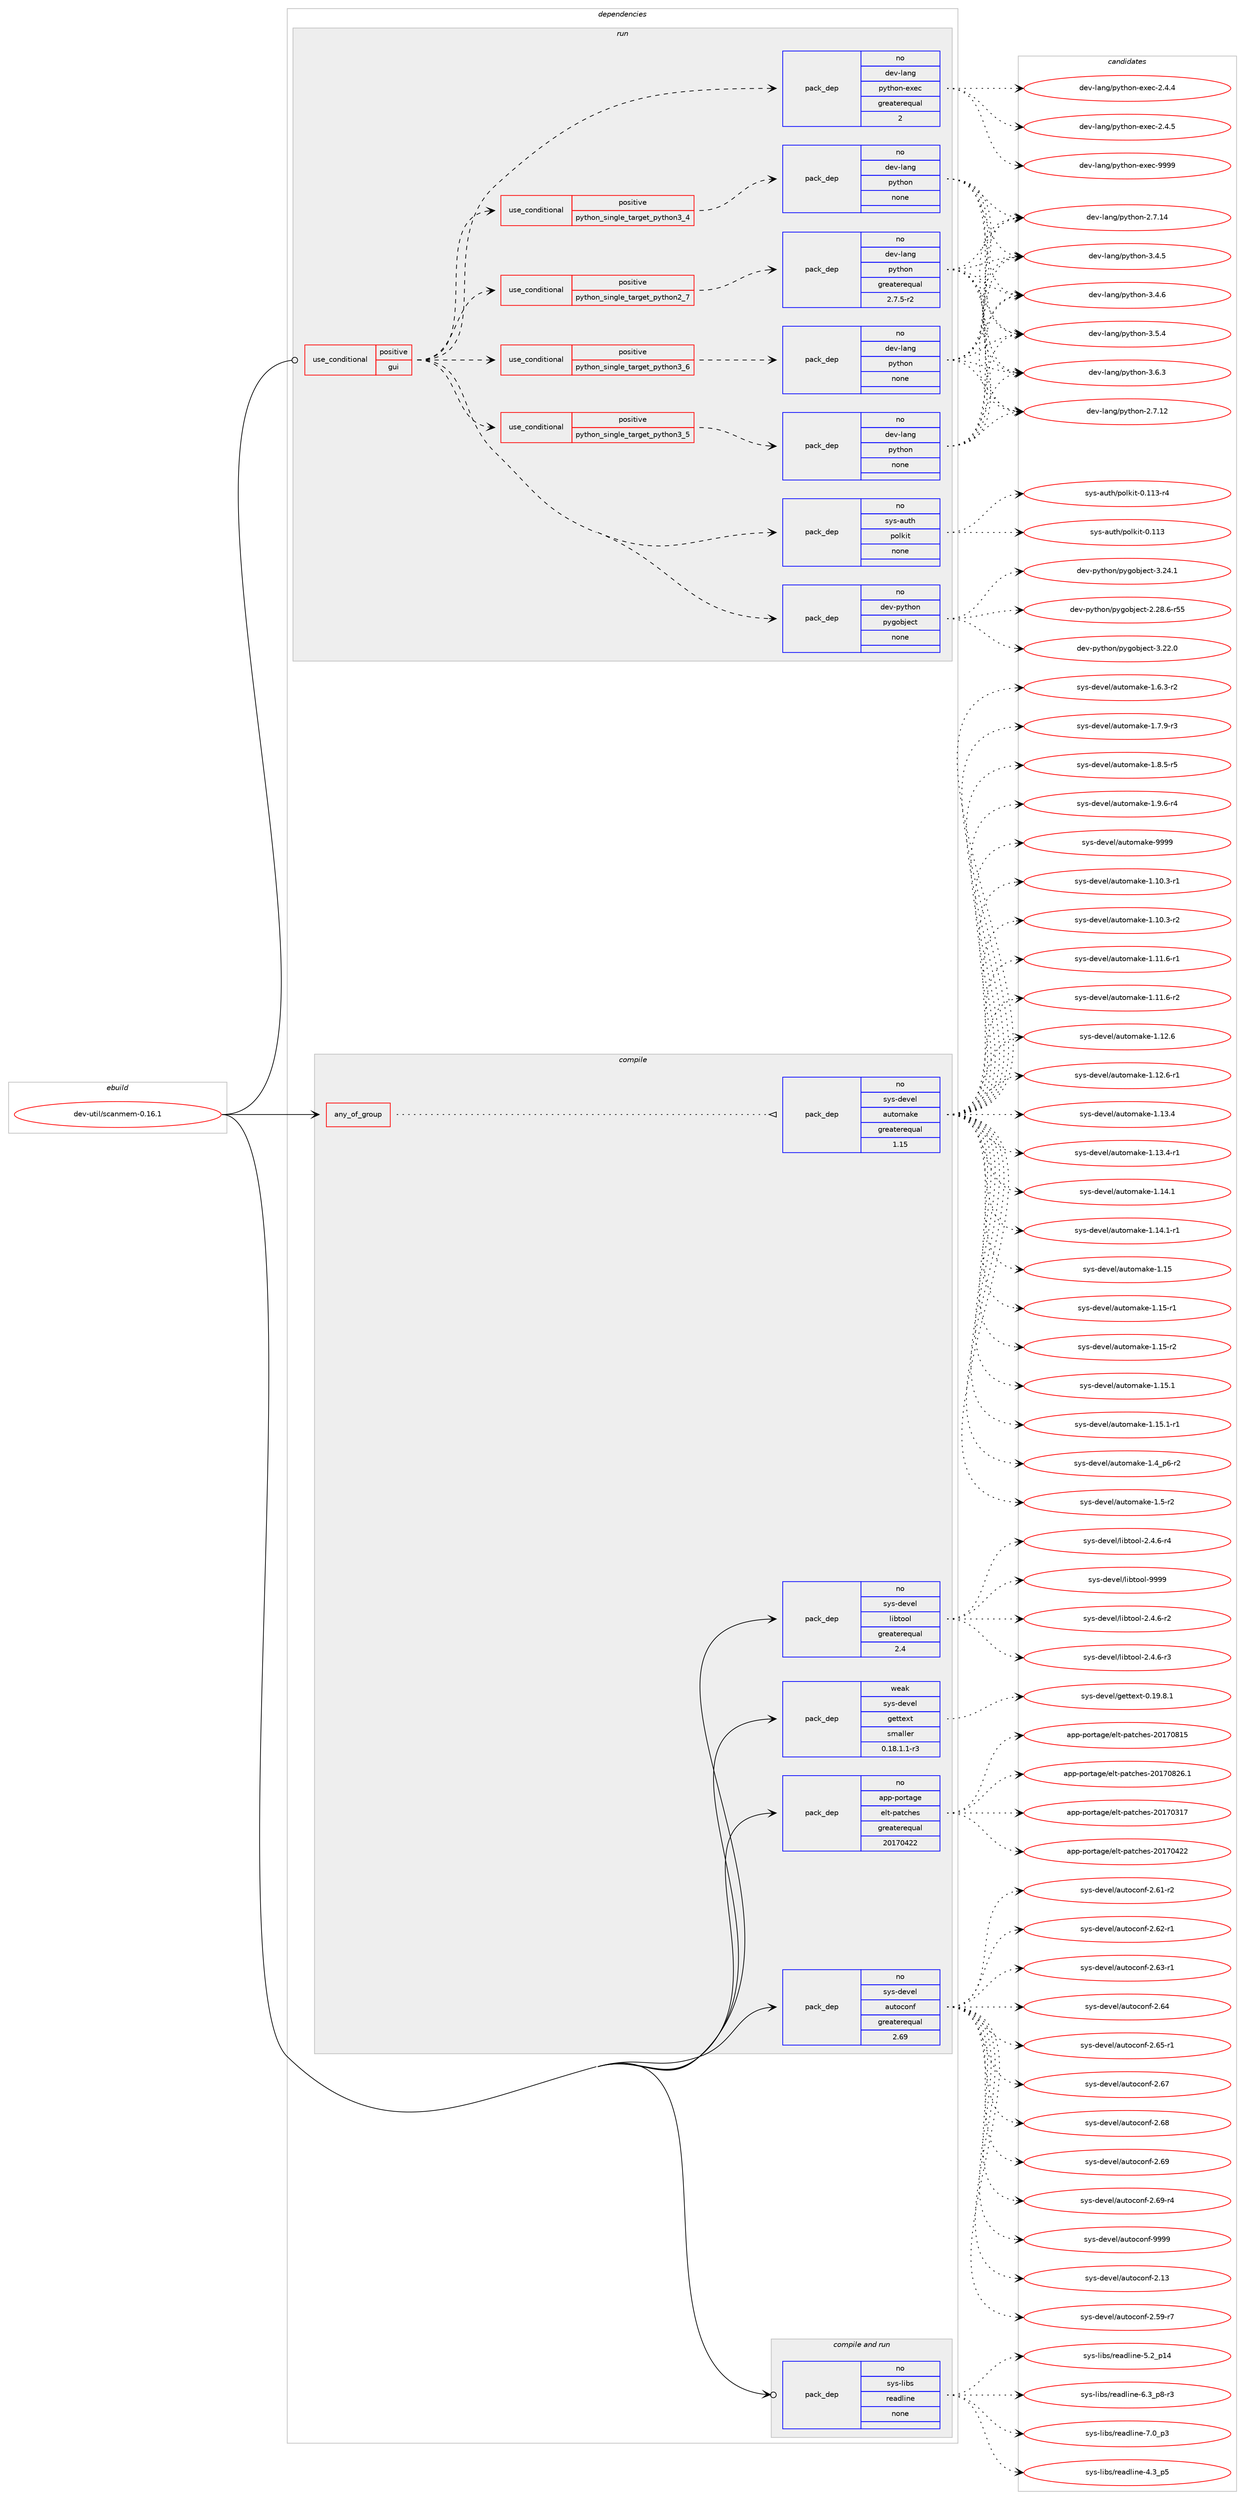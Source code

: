 digraph prolog {

# *************
# Graph options
# *************

newrank=true;
concentrate=true;
compound=true;
graph [rankdir=LR,fontname=Helvetica,fontsize=10,ranksep=1.5];#, ranksep=2.5, nodesep=0.2];
edge  [arrowhead=vee];
node  [fontname=Helvetica,fontsize=10];

# **********
# The ebuild
# **********

subgraph cluster_leftcol {
color=gray;
rank=same;
label=<<i>ebuild</i>>;
id [label="dev-util/scanmem-0.16.1", color=red, width=4, href="../dev-util/scanmem-0.16.1.svg"];
}

# ****************
# The dependencies
# ****************

subgraph cluster_midcol {
color=gray;
label=<<i>dependencies</i>>;
subgraph cluster_compile {
fillcolor="#eeeeee";
style=filled;
label=<<i>compile</i>>;
subgraph any4234 {
dependency288535 [label=<<TABLE BORDER="0" CELLBORDER="1" CELLSPACING="0" CELLPADDING="4"><TR><TD CELLPADDING="10">any_of_group</TD></TR></TABLE>>, shape=none, color=red];subgraph pack205512 {
dependency288536 [label=<<TABLE BORDER="0" CELLBORDER="1" CELLSPACING="0" CELLPADDING="4" WIDTH="220"><TR><TD ROWSPAN="6" CELLPADDING="30">pack_dep</TD></TR><TR><TD WIDTH="110">no</TD></TR><TR><TD>sys-devel</TD></TR><TR><TD>automake</TD></TR><TR><TD>greaterequal</TD></TR><TR><TD>1.15</TD></TR></TABLE>>, shape=none, color=blue];
}
dependency288535:e -> dependency288536:w [weight=20,style="dotted",arrowhead="oinv"];
}
id:e -> dependency288535:w [weight=20,style="solid",arrowhead="vee"];
subgraph pack205513 {
dependency288537 [label=<<TABLE BORDER="0" CELLBORDER="1" CELLSPACING="0" CELLPADDING="4" WIDTH="220"><TR><TD ROWSPAN="6" CELLPADDING="30">pack_dep</TD></TR><TR><TD WIDTH="110">no</TD></TR><TR><TD>app-portage</TD></TR><TR><TD>elt-patches</TD></TR><TR><TD>greaterequal</TD></TR><TR><TD>20170422</TD></TR></TABLE>>, shape=none, color=blue];
}
id:e -> dependency288537:w [weight=20,style="solid",arrowhead="vee"];
subgraph pack205514 {
dependency288538 [label=<<TABLE BORDER="0" CELLBORDER="1" CELLSPACING="0" CELLPADDING="4" WIDTH="220"><TR><TD ROWSPAN="6" CELLPADDING="30">pack_dep</TD></TR><TR><TD WIDTH="110">no</TD></TR><TR><TD>sys-devel</TD></TR><TR><TD>autoconf</TD></TR><TR><TD>greaterequal</TD></TR><TR><TD>2.69</TD></TR></TABLE>>, shape=none, color=blue];
}
id:e -> dependency288538:w [weight=20,style="solid",arrowhead="vee"];
subgraph pack205515 {
dependency288539 [label=<<TABLE BORDER="0" CELLBORDER="1" CELLSPACING="0" CELLPADDING="4" WIDTH="220"><TR><TD ROWSPAN="6" CELLPADDING="30">pack_dep</TD></TR><TR><TD WIDTH="110">no</TD></TR><TR><TD>sys-devel</TD></TR><TR><TD>libtool</TD></TR><TR><TD>greaterequal</TD></TR><TR><TD>2.4</TD></TR></TABLE>>, shape=none, color=blue];
}
id:e -> dependency288539:w [weight=20,style="solid",arrowhead="vee"];
subgraph pack205516 {
dependency288540 [label=<<TABLE BORDER="0" CELLBORDER="1" CELLSPACING="0" CELLPADDING="4" WIDTH="220"><TR><TD ROWSPAN="6" CELLPADDING="30">pack_dep</TD></TR><TR><TD WIDTH="110">weak</TD></TR><TR><TD>sys-devel</TD></TR><TR><TD>gettext</TD></TR><TR><TD>smaller</TD></TR><TR><TD>0.18.1.1-r3</TD></TR></TABLE>>, shape=none, color=blue];
}
id:e -> dependency288540:w [weight=20,style="solid",arrowhead="vee"];
}
subgraph cluster_compileandrun {
fillcolor="#eeeeee";
style=filled;
label=<<i>compile and run</i>>;
subgraph pack205517 {
dependency288541 [label=<<TABLE BORDER="0" CELLBORDER="1" CELLSPACING="0" CELLPADDING="4" WIDTH="220"><TR><TD ROWSPAN="6" CELLPADDING="30">pack_dep</TD></TR><TR><TD WIDTH="110">no</TD></TR><TR><TD>sys-libs</TD></TR><TR><TD>readline</TD></TR><TR><TD>none</TD></TR><TR><TD></TD></TR></TABLE>>, shape=none, color=blue];
}
id:e -> dependency288541:w [weight=20,style="solid",arrowhead="odotvee"];
}
subgraph cluster_run {
fillcolor="#eeeeee";
style=filled;
label=<<i>run</i>>;
subgraph cond78737 {
dependency288542 [label=<<TABLE BORDER="0" CELLBORDER="1" CELLSPACING="0" CELLPADDING="4"><TR><TD ROWSPAN="3" CELLPADDING="10">use_conditional</TD></TR><TR><TD>positive</TD></TR><TR><TD>gui</TD></TR></TABLE>>, shape=none, color=red];
subgraph cond78738 {
dependency288543 [label=<<TABLE BORDER="0" CELLBORDER="1" CELLSPACING="0" CELLPADDING="4"><TR><TD ROWSPAN="3" CELLPADDING="10">use_conditional</TD></TR><TR><TD>positive</TD></TR><TR><TD>python_single_target_python2_7</TD></TR></TABLE>>, shape=none, color=red];
subgraph pack205518 {
dependency288544 [label=<<TABLE BORDER="0" CELLBORDER="1" CELLSPACING="0" CELLPADDING="4" WIDTH="220"><TR><TD ROWSPAN="6" CELLPADDING="30">pack_dep</TD></TR><TR><TD WIDTH="110">no</TD></TR><TR><TD>dev-lang</TD></TR><TR><TD>python</TD></TR><TR><TD>greaterequal</TD></TR><TR><TD>2.7.5-r2</TD></TR></TABLE>>, shape=none, color=blue];
}
dependency288543:e -> dependency288544:w [weight=20,style="dashed",arrowhead="vee"];
}
dependency288542:e -> dependency288543:w [weight=20,style="dashed",arrowhead="vee"];
subgraph cond78739 {
dependency288545 [label=<<TABLE BORDER="0" CELLBORDER="1" CELLSPACING="0" CELLPADDING="4"><TR><TD ROWSPAN="3" CELLPADDING="10">use_conditional</TD></TR><TR><TD>positive</TD></TR><TR><TD>python_single_target_python3_4</TD></TR></TABLE>>, shape=none, color=red];
subgraph pack205519 {
dependency288546 [label=<<TABLE BORDER="0" CELLBORDER="1" CELLSPACING="0" CELLPADDING="4" WIDTH="220"><TR><TD ROWSPAN="6" CELLPADDING="30">pack_dep</TD></TR><TR><TD WIDTH="110">no</TD></TR><TR><TD>dev-lang</TD></TR><TR><TD>python</TD></TR><TR><TD>none</TD></TR><TR><TD></TD></TR></TABLE>>, shape=none, color=blue];
}
dependency288545:e -> dependency288546:w [weight=20,style="dashed",arrowhead="vee"];
}
dependency288542:e -> dependency288545:w [weight=20,style="dashed",arrowhead="vee"];
subgraph cond78740 {
dependency288547 [label=<<TABLE BORDER="0" CELLBORDER="1" CELLSPACING="0" CELLPADDING="4"><TR><TD ROWSPAN="3" CELLPADDING="10">use_conditional</TD></TR><TR><TD>positive</TD></TR><TR><TD>python_single_target_python3_5</TD></TR></TABLE>>, shape=none, color=red];
subgraph pack205520 {
dependency288548 [label=<<TABLE BORDER="0" CELLBORDER="1" CELLSPACING="0" CELLPADDING="4" WIDTH="220"><TR><TD ROWSPAN="6" CELLPADDING="30">pack_dep</TD></TR><TR><TD WIDTH="110">no</TD></TR><TR><TD>dev-lang</TD></TR><TR><TD>python</TD></TR><TR><TD>none</TD></TR><TR><TD></TD></TR></TABLE>>, shape=none, color=blue];
}
dependency288547:e -> dependency288548:w [weight=20,style="dashed",arrowhead="vee"];
}
dependency288542:e -> dependency288547:w [weight=20,style="dashed",arrowhead="vee"];
subgraph cond78741 {
dependency288549 [label=<<TABLE BORDER="0" CELLBORDER="1" CELLSPACING="0" CELLPADDING="4"><TR><TD ROWSPAN="3" CELLPADDING="10">use_conditional</TD></TR><TR><TD>positive</TD></TR><TR><TD>python_single_target_python3_6</TD></TR></TABLE>>, shape=none, color=red];
subgraph pack205521 {
dependency288550 [label=<<TABLE BORDER="0" CELLBORDER="1" CELLSPACING="0" CELLPADDING="4" WIDTH="220"><TR><TD ROWSPAN="6" CELLPADDING="30">pack_dep</TD></TR><TR><TD WIDTH="110">no</TD></TR><TR><TD>dev-lang</TD></TR><TR><TD>python</TD></TR><TR><TD>none</TD></TR><TR><TD></TD></TR></TABLE>>, shape=none, color=blue];
}
dependency288549:e -> dependency288550:w [weight=20,style="dashed",arrowhead="vee"];
}
dependency288542:e -> dependency288549:w [weight=20,style="dashed",arrowhead="vee"];
subgraph pack205522 {
dependency288551 [label=<<TABLE BORDER="0" CELLBORDER="1" CELLSPACING="0" CELLPADDING="4" WIDTH="220"><TR><TD ROWSPAN="6" CELLPADDING="30">pack_dep</TD></TR><TR><TD WIDTH="110">no</TD></TR><TR><TD>dev-lang</TD></TR><TR><TD>python-exec</TD></TR><TR><TD>greaterequal</TD></TR><TR><TD>2</TD></TR></TABLE>>, shape=none, color=blue];
}
dependency288542:e -> dependency288551:w [weight=20,style="dashed",arrowhead="vee"];
subgraph pack205523 {
dependency288552 [label=<<TABLE BORDER="0" CELLBORDER="1" CELLSPACING="0" CELLPADDING="4" WIDTH="220"><TR><TD ROWSPAN="6" CELLPADDING="30">pack_dep</TD></TR><TR><TD WIDTH="110">no</TD></TR><TR><TD>dev-python</TD></TR><TR><TD>pygobject</TD></TR><TR><TD>none</TD></TR><TR><TD></TD></TR></TABLE>>, shape=none, color=blue];
}
dependency288542:e -> dependency288552:w [weight=20,style="dashed",arrowhead="vee"];
subgraph pack205524 {
dependency288553 [label=<<TABLE BORDER="0" CELLBORDER="1" CELLSPACING="0" CELLPADDING="4" WIDTH="220"><TR><TD ROWSPAN="6" CELLPADDING="30">pack_dep</TD></TR><TR><TD WIDTH="110">no</TD></TR><TR><TD>sys-auth</TD></TR><TR><TD>polkit</TD></TR><TR><TD>none</TD></TR><TR><TD></TD></TR></TABLE>>, shape=none, color=blue];
}
dependency288542:e -> dependency288553:w [weight=20,style="dashed",arrowhead="vee"];
}
id:e -> dependency288542:w [weight=20,style="solid",arrowhead="odot"];
}
}

# **************
# The candidates
# **************

subgraph cluster_choices {
rank=same;
color=gray;
label=<<i>candidates</i>>;

subgraph choice205512 {
color=black;
nodesep=1;
choice11512111545100101118101108479711711611110997107101454946494846514511449 [label="sys-devel/automake-1.10.3-r1", color=red, width=4,href="../sys-devel/automake-1.10.3-r1.svg"];
choice11512111545100101118101108479711711611110997107101454946494846514511450 [label="sys-devel/automake-1.10.3-r2", color=red, width=4,href="../sys-devel/automake-1.10.3-r2.svg"];
choice11512111545100101118101108479711711611110997107101454946494946544511449 [label="sys-devel/automake-1.11.6-r1", color=red, width=4,href="../sys-devel/automake-1.11.6-r1.svg"];
choice11512111545100101118101108479711711611110997107101454946494946544511450 [label="sys-devel/automake-1.11.6-r2", color=red, width=4,href="../sys-devel/automake-1.11.6-r2.svg"];
choice1151211154510010111810110847971171161111099710710145494649504654 [label="sys-devel/automake-1.12.6", color=red, width=4,href="../sys-devel/automake-1.12.6.svg"];
choice11512111545100101118101108479711711611110997107101454946495046544511449 [label="sys-devel/automake-1.12.6-r1", color=red, width=4,href="../sys-devel/automake-1.12.6-r1.svg"];
choice1151211154510010111810110847971171161111099710710145494649514652 [label="sys-devel/automake-1.13.4", color=red, width=4,href="../sys-devel/automake-1.13.4.svg"];
choice11512111545100101118101108479711711611110997107101454946495146524511449 [label="sys-devel/automake-1.13.4-r1", color=red, width=4,href="../sys-devel/automake-1.13.4-r1.svg"];
choice1151211154510010111810110847971171161111099710710145494649524649 [label="sys-devel/automake-1.14.1", color=red, width=4,href="../sys-devel/automake-1.14.1.svg"];
choice11512111545100101118101108479711711611110997107101454946495246494511449 [label="sys-devel/automake-1.14.1-r1", color=red, width=4,href="../sys-devel/automake-1.14.1-r1.svg"];
choice115121115451001011181011084797117116111109971071014549464953 [label="sys-devel/automake-1.15", color=red, width=4,href="../sys-devel/automake-1.15.svg"];
choice1151211154510010111810110847971171161111099710710145494649534511449 [label="sys-devel/automake-1.15-r1", color=red, width=4,href="../sys-devel/automake-1.15-r1.svg"];
choice1151211154510010111810110847971171161111099710710145494649534511450 [label="sys-devel/automake-1.15-r2", color=red, width=4,href="../sys-devel/automake-1.15-r2.svg"];
choice1151211154510010111810110847971171161111099710710145494649534649 [label="sys-devel/automake-1.15.1", color=red, width=4,href="../sys-devel/automake-1.15.1.svg"];
choice11512111545100101118101108479711711611110997107101454946495346494511449 [label="sys-devel/automake-1.15.1-r1", color=red, width=4,href="../sys-devel/automake-1.15.1-r1.svg"];
choice115121115451001011181011084797117116111109971071014549465295112544511450 [label="sys-devel/automake-1.4_p6-r2", color=red, width=4,href="../sys-devel/automake-1.4_p6-r2.svg"];
choice11512111545100101118101108479711711611110997107101454946534511450 [label="sys-devel/automake-1.5-r2", color=red, width=4,href="../sys-devel/automake-1.5-r2.svg"];
choice115121115451001011181011084797117116111109971071014549465446514511450 [label="sys-devel/automake-1.6.3-r2", color=red, width=4,href="../sys-devel/automake-1.6.3-r2.svg"];
choice115121115451001011181011084797117116111109971071014549465546574511451 [label="sys-devel/automake-1.7.9-r3", color=red, width=4,href="../sys-devel/automake-1.7.9-r3.svg"];
choice115121115451001011181011084797117116111109971071014549465646534511453 [label="sys-devel/automake-1.8.5-r5", color=red, width=4,href="../sys-devel/automake-1.8.5-r5.svg"];
choice115121115451001011181011084797117116111109971071014549465746544511452 [label="sys-devel/automake-1.9.6-r4", color=red, width=4,href="../sys-devel/automake-1.9.6-r4.svg"];
choice115121115451001011181011084797117116111109971071014557575757 [label="sys-devel/automake-9999", color=red, width=4,href="../sys-devel/automake-9999.svg"];
dependency288536:e -> choice11512111545100101118101108479711711611110997107101454946494846514511449:w [style=dotted,weight="100"];
dependency288536:e -> choice11512111545100101118101108479711711611110997107101454946494846514511450:w [style=dotted,weight="100"];
dependency288536:e -> choice11512111545100101118101108479711711611110997107101454946494946544511449:w [style=dotted,weight="100"];
dependency288536:e -> choice11512111545100101118101108479711711611110997107101454946494946544511450:w [style=dotted,weight="100"];
dependency288536:e -> choice1151211154510010111810110847971171161111099710710145494649504654:w [style=dotted,weight="100"];
dependency288536:e -> choice11512111545100101118101108479711711611110997107101454946495046544511449:w [style=dotted,weight="100"];
dependency288536:e -> choice1151211154510010111810110847971171161111099710710145494649514652:w [style=dotted,weight="100"];
dependency288536:e -> choice11512111545100101118101108479711711611110997107101454946495146524511449:w [style=dotted,weight="100"];
dependency288536:e -> choice1151211154510010111810110847971171161111099710710145494649524649:w [style=dotted,weight="100"];
dependency288536:e -> choice11512111545100101118101108479711711611110997107101454946495246494511449:w [style=dotted,weight="100"];
dependency288536:e -> choice115121115451001011181011084797117116111109971071014549464953:w [style=dotted,weight="100"];
dependency288536:e -> choice1151211154510010111810110847971171161111099710710145494649534511449:w [style=dotted,weight="100"];
dependency288536:e -> choice1151211154510010111810110847971171161111099710710145494649534511450:w [style=dotted,weight="100"];
dependency288536:e -> choice1151211154510010111810110847971171161111099710710145494649534649:w [style=dotted,weight="100"];
dependency288536:e -> choice11512111545100101118101108479711711611110997107101454946495346494511449:w [style=dotted,weight="100"];
dependency288536:e -> choice115121115451001011181011084797117116111109971071014549465295112544511450:w [style=dotted,weight="100"];
dependency288536:e -> choice11512111545100101118101108479711711611110997107101454946534511450:w [style=dotted,weight="100"];
dependency288536:e -> choice115121115451001011181011084797117116111109971071014549465446514511450:w [style=dotted,weight="100"];
dependency288536:e -> choice115121115451001011181011084797117116111109971071014549465546574511451:w [style=dotted,weight="100"];
dependency288536:e -> choice115121115451001011181011084797117116111109971071014549465646534511453:w [style=dotted,weight="100"];
dependency288536:e -> choice115121115451001011181011084797117116111109971071014549465746544511452:w [style=dotted,weight="100"];
dependency288536:e -> choice115121115451001011181011084797117116111109971071014557575757:w [style=dotted,weight="100"];
}
subgraph choice205513 {
color=black;
nodesep=1;
choice97112112451121111141169710310147101108116451129711699104101115455048495548514955 [label="app-portage/elt-patches-20170317", color=red, width=4,href="../app-portage/elt-patches-20170317.svg"];
choice97112112451121111141169710310147101108116451129711699104101115455048495548525050 [label="app-portage/elt-patches-20170422", color=red, width=4,href="../app-portage/elt-patches-20170422.svg"];
choice97112112451121111141169710310147101108116451129711699104101115455048495548564953 [label="app-portage/elt-patches-20170815", color=red, width=4,href="../app-portage/elt-patches-20170815.svg"];
choice971121124511211111411697103101471011081164511297116991041011154550484955485650544649 [label="app-portage/elt-patches-20170826.1", color=red, width=4,href="../app-portage/elt-patches-20170826.1.svg"];
dependency288537:e -> choice97112112451121111141169710310147101108116451129711699104101115455048495548514955:w [style=dotted,weight="100"];
dependency288537:e -> choice97112112451121111141169710310147101108116451129711699104101115455048495548525050:w [style=dotted,weight="100"];
dependency288537:e -> choice97112112451121111141169710310147101108116451129711699104101115455048495548564953:w [style=dotted,weight="100"];
dependency288537:e -> choice971121124511211111411697103101471011081164511297116991041011154550484955485650544649:w [style=dotted,weight="100"];
}
subgraph choice205514 {
color=black;
nodesep=1;
choice115121115451001011181011084797117116111991111101024550464951 [label="sys-devel/autoconf-2.13", color=red, width=4,href="../sys-devel/autoconf-2.13.svg"];
choice1151211154510010111810110847971171161119911111010245504653574511455 [label="sys-devel/autoconf-2.59-r7", color=red, width=4,href="../sys-devel/autoconf-2.59-r7.svg"];
choice1151211154510010111810110847971171161119911111010245504654494511450 [label="sys-devel/autoconf-2.61-r2", color=red, width=4,href="../sys-devel/autoconf-2.61-r2.svg"];
choice1151211154510010111810110847971171161119911111010245504654504511449 [label="sys-devel/autoconf-2.62-r1", color=red, width=4,href="../sys-devel/autoconf-2.62-r1.svg"];
choice1151211154510010111810110847971171161119911111010245504654514511449 [label="sys-devel/autoconf-2.63-r1", color=red, width=4,href="../sys-devel/autoconf-2.63-r1.svg"];
choice115121115451001011181011084797117116111991111101024550465452 [label="sys-devel/autoconf-2.64", color=red, width=4,href="../sys-devel/autoconf-2.64.svg"];
choice1151211154510010111810110847971171161119911111010245504654534511449 [label="sys-devel/autoconf-2.65-r1", color=red, width=4,href="../sys-devel/autoconf-2.65-r1.svg"];
choice115121115451001011181011084797117116111991111101024550465455 [label="sys-devel/autoconf-2.67", color=red, width=4,href="../sys-devel/autoconf-2.67.svg"];
choice115121115451001011181011084797117116111991111101024550465456 [label="sys-devel/autoconf-2.68", color=red, width=4,href="../sys-devel/autoconf-2.68.svg"];
choice115121115451001011181011084797117116111991111101024550465457 [label="sys-devel/autoconf-2.69", color=red, width=4,href="../sys-devel/autoconf-2.69.svg"];
choice1151211154510010111810110847971171161119911111010245504654574511452 [label="sys-devel/autoconf-2.69-r4", color=red, width=4,href="../sys-devel/autoconf-2.69-r4.svg"];
choice115121115451001011181011084797117116111991111101024557575757 [label="sys-devel/autoconf-9999", color=red, width=4,href="../sys-devel/autoconf-9999.svg"];
dependency288538:e -> choice115121115451001011181011084797117116111991111101024550464951:w [style=dotted,weight="100"];
dependency288538:e -> choice1151211154510010111810110847971171161119911111010245504653574511455:w [style=dotted,weight="100"];
dependency288538:e -> choice1151211154510010111810110847971171161119911111010245504654494511450:w [style=dotted,weight="100"];
dependency288538:e -> choice1151211154510010111810110847971171161119911111010245504654504511449:w [style=dotted,weight="100"];
dependency288538:e -> choice1151211154510010111810110847971171161119911111010245504654514511449:w [style=dotted,weight="100"];
dependency288538:e -> choice115121115451001011181011084797117116111991111101024550465452:w [style=dotted,weight="100"];
dependency288538:e -> choice1151211154510010111810110847971171161119911111010245504654534511449:w [style=dotted,weight="100"];
dependency288538:e -> choice115121115451001011181011084797117116111991111101024550465455:w [style=dotted,weight="100"];
dependency288538:e -> choice115121115451001011181011084797117116111991111101024550465456:w [style=dotted,weight="100"];
dependency288538:e -> choice115121115451001011181011084797117116111991111101024550465457:w [style=dotted,weight="100"];
dependency288538:e -> choice1151211154510010111810110847971171161119911111010245504654574511452:w [style=dotted,weight="100"];
dependency288538:e -> choice115121115451001011181011084797117116111991111101024557575757:w [style=dotted,weight="100"];
}
subgraph choice205515 {
color=black;
nodesep=1;
choice1151211154510010111810110847108105981161111111084550465246544511450 [label="sys-devel/libtool-2.4.6-r2", color=red, width=4,href="../sys-devel/libtool-2.4.6-r2.svg"];
choice1151211154510010111810110847108105981161111111084550465246544511451 [label="sys-devel/libtool-2.4.6-r3", color=red, width=4,href="../sys-devel/libtool-2.4.6-r3.svg"];
choice1151211154510010111810110847108105981161111111084550465246544511452 [label="sys-devel/libtool-2.4.6-r4", color=red, width=4,href="../sys-devel/libtool-2.4.6-r4.svg"];
choice1151211154510010111810110847108105981161111111084557575757 [label="sys-devel/libtool-9999", color=red, width=4,href="../sys-devel/libtool-9999.svg"];
dependency288539:e -> choice1151211154510010111810110847108105981161111111084550465246544511450:w [style=dotted,weight="100"];
dependency288539:e -> choice1151211154510010111810110847108105981161111111084550465246544511451:w [style=dotted,weight="100"];
dependency288539:e -> choice1151211154510010111810110847108105981161111111084550465246544511452:w [style=dotted,weight="100"];
dependency288539:e -> choice1151211154510010111810110847108105981161111111084557575757:w [style=dotted,weight="100"];
}
subgraph choice205516 {
color=black;
nodesep=1;
choice1151211154510010111810110847103101116116101120116454846495746564649 [label="sys-devel/gettext-0.19.8.1", color=red, width=4,href="../sys-devel/gettext-0.19.8.1.svg"];
dependency288540:e -> choice1151211154510010111810110847103101116116101120116454846495746564649:w [style=dotted,weight="100"];
}
subgraph choice205517 {
color=black;
nodesep=1;
choice11512111545108105981154711410197100108105110101455246519511253 [label="sys-libs/readline-4.3_p5", color=red, width=4,href="../sys-libs/readline-4.3_p5.svg"];
choice1151211154510810598115471141019710010810511010145534650951124952 [label="sys-libs/readline-5.2_p14", color=red, width=4,href="../sys-libs/readline-5.2_p14.svg"];
choice115121115451081059811547114101971001081051101014554465195112564511451 [label="sys-libs/readline-6.3_p8-r3", color=red, width=4,href="../sys-libs/readline-6.3_p8-r3.svg"];
choice11512111545108105981154711410197100108105110101455546489511251 [label="sys-libs/readline-7.0_p3", color=red, width=4,href="../sys-libs/readline-7.0_p3.svg"];
dependency288541:e -> choice11512111545108105981154711410197100108105110101455246519511253:w [style=dotted,weight="100"];
dependency288541:e -> choice1151211154510810598115471141019710010810511010145534650951124952:w [style=dotted,weight="100"];
dependency288541:e -> choice115121115451081059811547114101971001081051101014554465195112564511451:w [style=dotted,weight="100"];
dependency288541:e -> choice11512111545108105981154711410197100108105110101455546489511251:w [style=dotted,weight="100"];
}
subgraph choice205518 {
color=black;
nodesep=1;
choice10010111845108971101034711212111610411111045504655464950 [label="dev-lang/python-2.7.12", color=red, width=4,href="../dev-lang/python-2.7.12.svg"];
choice10010111845108971101034711212111610411111045504655464952 [label="dev-lang/python-2.7.14", color=red, width=4,href="../dev-lang/python-2.7.14.svg"];
choice100101118451089711010347112121116104111110455146524653 [label="dev-lang/python-3.4.5", color=red, width=4,href="../dev-lang/python-3.4.5.svg"];
choice100101118451089711010347112121116104111110455146524654 [label="dev-lang/python-3.4.6", color=red, width=4,href="../dev-lang/python-3.4.6.svg"];
choice100101118451089711010347112121116104111110455146534652 [label="dev-lang/python-3.5.4", color=red, width=4,href="../dev-lang/python-3.5.4.svg"];
choice100101118451089711010347112121116104111110455146544651 [label="dev-lang/python-3.6.3", color=red, width=4,href="../dev-lang/python-3.6.3.svg"];
dependency288544:e -> choice10010111845108971101034711212111610411111045504655464950:w [style=dotted,weight="100"];
dependency288544:e -> choice10010111845108971101034711212111610411111045504655464952:w [style=dotted,weight="100"];
dependency288544:e -> choice100101118451089711010347112121116104111110455146524653:w [style=dotted,weight="100"];
dependency288544:e -> choice100101118451089711010347112121116104111110455146524654:w [style=dotted,weight="100"];
dependency288544:e -> choice100101118451089711010347112121116104111110455146534652:w [style=dotted,weight="100"];
dependency288544:e -> choice100101118451089711010347112121116104111110455146544651:w [style=dotted,weight="100"];
}
subgraph choice205519 {
color=black;
nodesep=1;
choice10010111845108971101034711212111610411111045504655464950 [label="dev-lang/python-2.7.12", color=red, width=4,href="../dev-lang/python-2.7.12.svg"];
choice10010111845108971101034711212111610411111045504655464952 [label="dev-lang/python-2.7.14", color=red, width=4,href="../dev-lang/python-2.7.14.svg"];
choice100101118451089711010347112121116104111110455146524653 [label="dev-lang/python-3.4.5", color=red, width=4,href="../dev-lang/python-3.4.5.svg"];
choice100101118451089711010347112121116104111110455146524654 [label="dev-lang/python-3.4.6", color=red, width=4,href="../dev-lang/python-3.4.6.svg"];
choice100101118451089711010347112121116104111110455146534652 [label="dev-lang/python-3.5.4", color=red, width=4,href="../dev-lang/python-3.5.4.svg"];
choice100101118451089711010347112121116104111110455146544651 [label="dev-lang/python-3.6.3", color=red, width=4,href="../dev-lang/python-3.6.3.svg"];
dependency288546:e -> choice10010111845108971101034711212111610411111045504655464950:w [style=dotted,weight="100"];
dependency288546:e -> choice10010111845108971101034711212111610411111045504655464952:w [style=dotted,weight="100"];
dependency288546:e -> choice100101118451089711010347112121116104111110455146524653:w [style=dotted,weight="100"];
dependency288546:e -> choice100101118451089711010347112121116104111110455146524654:w [style=dotted,weight="100"];
dependency288546:e -> choice100101118451089711010347112121116104111110455146534652:w [style=dotted,weight="100"];
dependency288546:e -> choice100101118451089711010347112121116104111110455146544651:w [style=dotted,weight="100"];
}
subgraph choice205520 {
color=black;
nodesep=1;
choice10010111845108971101034711212111610411111045504655464950 [label="dev-lang/python-2.7.12", color=red, width=4,href="../dev-lang/python-2.7.12.svg"];
choice10010111845108971101034711212111610411111045504655464952 [label="dev-lang/python-2.7.14", color=red, width=4,href="../dev-lang/python-2.7.14.svg"];
choice100101118451089711010347112121116104111110455146524653 [label="dev-lang/python-3.4.5", color=red, width=4,href="../dev-lang/python-3.4.5.svg"];
choice100101118451089711010347112121116104111110455146524654 [label="dev-lang/python-3.4.6", color=red, width=4,href="../dev-lang/python-3.4.6.svg"];
choice100101118451089711010347112121116104111110455146534652 [label="dev-lang/python-3.5.4", color=red, width=4,href="../dev-lang/python-3.5.4.svg"];
choice100101118451089711010347112121116104111110455146544651 [label="dev-lang/python-3.6.3", color=red, width=4,href="../dev-lang/python-3.6.3.svg"];
dependency288548:e -> choice10010111845108971101034711212111610411111045504655464950:w [style=dotted,weight="100"];
dependency288548:e -> choice10010111845108971101034711212111610411111045504655464952:w [style=dotted,weight="100"];
dependency288548:e -> choice100101118451089711010347112121116104111110455146524653:w [style=dotted,weight="100"];
dependency288548:e -> choice100101118451089711010347112121116104111110455146524654:w [style=dotted,weight="100"];
dependency288548:e -> choice100101118451089711010347112121116104111110455146534652:w [style=dotted,weight="100"];
dependency288548:e -> choice100101118451089711010347112121116104111110455146544651:w [style=dotted,weight="100"];
}
subgraph choice205521 {
color=black;
nodesep=1;
choice10010111845108971101034711212111610411111045504655464950 [label="dev-lang/python-2.7.12", color=red, width=4,href="../dev-lang/python-2.7.12.svg"];
choice10010111845108971101034711212111610411111045504655464952 [label="dev-lang/python-2.7.14", color=red, width=4,href="../dev-lang/python-2.7.14.svg"];
choice100101118451089711010347112121116104111110455146524653 [label="dev-lang/python-3.4.5", color=red, width=4,href="../dev-lang/python-3.4.5.svg"];
choice100101118451089711010347112121116104111110455146524654 [label="dev-lang/python-3.4.6", color=red, width=4,href="../dev-lang/python-3.4.6.svg"];
choice100101118451089711010347112121116104111110455146534652 [label="dev-lang/python-3.5.4", color=red, width=4,href="../dev-lang/python-3.5.4.svg"];
choice100101118451089711010347112121116104111110455146544651 [label="dev-lang/python-3.6.3", color=red, width=4,href="../dev-lang/python-3.6.3.svg"];
dependency288550:e -> choice10010111845108971101034711212111610411111045504655464950:w [style=dotted,weight="100"];
dependency288550:e -> choice10010111845108971101034711212111610411111045504655464952:w [style=dotted,weight="100"];
dependency288550:e -> choice100101118451089711010347112121116104111110455146524653:w [style=dotted,weight="100"];
dependency288550:e -> choice100101118451089711010347112121116104111110455146524654:w [style=dotted,weight="100"];
dependency288550:e -> choice100101118451089711010347112121116104111110455146534652:w [style=dotted,weight="100"];
dependency288550:e -> choice100101118451089711010347112121116104111110455146544651:w [style=dotted,weight="100"];
}
subgraph choice205522 {
color=black;
nodesep=1;
choice1001011184510897110103471121211161041111104510112010199455046524652 [label="dev-lang/python-exec-2.4.4", color=red, width=4,href="../dev-lang/python-exec-2.4.4.svg"];
choice1001011184510897110103471121211161041111104510112010199455046524653 [label="dev-lang/python-exec-2.4.5", color=red, width=4,href="../dev-lang/python-exec-2.4.5.svg"];
choice10010111845108971101034711212111610411111045101120101994557575757 [label="dev-lang/python-exec-9999", color=red, width=4,href="../dev-lang/python-exec-9999.svg"];
dependency288551:e -> choice1001011184510897110103471121211161041111104510112010199455046524652:w [style=dotted,weight="100"];
dependency288551:e -> choice1001011184510897110103471121211161041111104510112010199455046524653:w [style=dotted,weight="100"];
dependency288551:e -> choice10010111845108971101034711212111610411111045101120101994557575757:w [style=dotted,weight="100"];
}
subgraph choice205523 {
color=black;
nodesep=1;
choice1001011184511212111610411111047112121103111981061019911645504650564654451145353 [label="dev-python/pygobject-2.28.6-r55", color=red, width=4,href="../dev-python/pygobject-2.28.6-r55.svg"];
choice1001011184511212111610411111047112121103111981061019911645514650504648 [label="dev-python/pygobject-3.22.0", color=red, width=4,href="../dev-python/pygobject-3.22.0.svg"];
choice1001011184511212111610411111047112121103111981061019911645514650524649 [label="dev-python/pygobject-3.24.1", color=red, width=4,href="../dev-python/pygobject-3.24.1.svg"];
dependency288552:e -> choice1001011184511212111610411111047112121103111981061019911645504650564654451145353:w [style=dotted,weight="100"];
dependency288552:e -> choice1001011184511212111610411111047112121103111981061019911645514650504648:w [style=dotted,weight="100"];
dependency288552:e -> choice1001011184511212111610411111047112121103111981061019911645514650524649:w [style=dotted,weight="100"];
}
subgraph choice205524 {
color=black;
nodesep=1;
choice115121115459711711610447112111108107105116454846494951 [label="sys-auth/polkit-0.113", color=red, width=4,href="../sys-auth/polkit-0.113.svg"];
choice1151211154597117116104471121111081071051164548464949514511452 [label="sys-auth/polkit-0.113-r4", color=red, width=4,href="../sys-auth/polkit-0.113-r4.svg"];
dependency288553:e -> choice115121115459711711610447112111108107105116454846494951:w [style=dotted,weight="100"];
dependency288553:e -> choice1151211154597117116104471121111081071051164548464949514511452:w [style=dotted,weight="100"];
}
}

}
